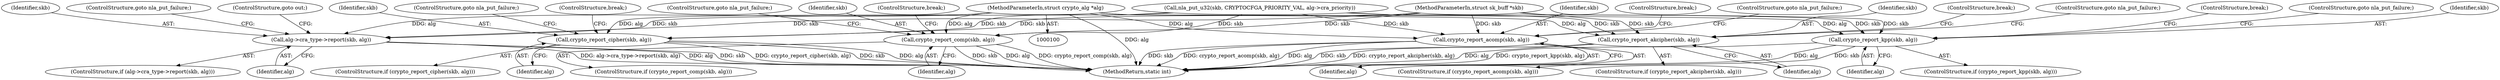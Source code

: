 digraph "0_linux_f43f39958beb206b53292801e216d9b8a660f087_4@pointer" {
"1000101" [label="(MethodParameterIn,struct crypto_alg *alg)"];
"1000212" [label="(Call,alg->cra_type->report(skb, alg))"];
"1000228" [label="(Call,crypto_report_cipher(skb, alg))"];
"1000235" [label="(Call,crypto_report_comp(skb, alg))"];
"1000242" [label="(Call,crypto_report_acomp(skb, alg))"];
"1000249" [label="(Call,crypto_report_akcipher(skb, alg))"];
"1000256" [label="(Call,crypto_report_kpp(skb, alg))"];
"1000246" [label="(ControlStructure,break;)"];
"1000244" [label="(Identifier,alg)"];
"1000249" [label="(Call,crypto_report_akcipher(skb, alg))"];
"1000259" [label="(ControlStructure,goto nla_put_failure;)"];
"1000228" [label="(Call,crypto_report_cipher(skb, alg))"];
"1000101" [label="(MethodParameterIn,struct crypto_alg *alg)"];
"1000237" [label="(Identifier,alg)"];
"1000268" [label="(MethodReturn,static int)"];
"1000235" [label="(Call,crypto_report_comp(skb, alg))"];
"1000103" [label="(MethodParameterIn,struct sk_buff *skb)"];
"1000242" [label="(Call,crypto_report_acomp(skb, alg))"];
"1000227" [label="(ControlStructure,if (crypto_report_cipher(skb, alg)))"];
"1000251" [label="(Identifier,alg)"];
"1000253" [label="(ControlStructure,break;)"];
"1000258" [label="(Identifier,alg)"];
"1000216" [label="(ControlStructure,goto out;)"];
"1000257" [label="(Identifier,skb)"];
"1000239" [label="(ControlStructure,break;)"];
"1000232" [label="(ControlStructure,break;)"];
"1000260" [label="(ControlStructure,break;)"];
"1000229" [label="(Identifier,skb)"];
"1000252" [label="(ControlStructure,goto nla_put_failure;)"];
"1000230" [label="(Identifier,alg)"];
"1000211" [label="(ControlStructure,if (alg->cra_type->report(skb, alg)))"];
"1000238" [label="(ControlStructure,goto nla_put_failure;)"];
"1000231" [label="(ControlStructure,goto nla_put_failure;)"];
"1000241" [label="(ControlStructure,if (crypto_report_acomp(skb, alg)))"];
"1000212" [label="(Call,alg->cra_type->report(skb, alg))"];
"1000214" [label="(Identifier,alg)"];
"1000248" [label="(ControlStructure,if (crypto_report_akcipher(skb, alg)))"];
"1000236" [label="(Identifier,skb)"];
"1000234" [label="(ControlStructure,if (crypto_report_comp(skb, alg)))"];
"1000255" [label="(ControlStructure,if (crypto_report_kpp(skb, alg)))"];
"1000256" [label="(Call,crypto_report_kpp(skb, alg))"];
"1000166" [label="(Call,nla_put_u32(skb, CRYPTOCFGA_PRIORITY_VAL, alg->cra_priority))"];
"1000250" [label="(Identifier,skb)"];
"1000245" [label="(ControlStructure,goto nla_put_failure;)"];
"1000243" [label="(Identifier,skb)"];
"1000213" [label="(Identifier,skb)"];
"1000215" [label="(ControlStructure,goto nla_put_failure;)"];
"1000101" -> "1000100"  [label="AST: "];
"1000101" -> "1000268"  [label="DDG: alg"];
"1000101" -> "1000212"  [label="DDG: alg"];
"1000101" -> "1000228"  [label="DDG: alg"];
"1000101" -> "1000235"  [label="DDG: alg"];
"1000101" -> "1000242"  [label="DDG: alg"];
"1000101" -> "1000249"  [label="DDG: alg"];
"1000101" -> "1000256"  [label="DDG: alg"];
"1000212" -> "1000211"  [label="AST: "];
"1000212" -> "1000214"  [label="CFG: "];
"1000213" -> "1000212"  [label="AST: "];
"1000214" -> "1000212"  [label="AST: "];
"1000215" -> "1000212"  [label="CFG: "];
"1000216" -> "1000212"  [label="CFG: "];
"1000212" -> "1000268"  [label="DDG: alg->cra_type->report(skb, alg)"];
"1000212" -> "1000268"  [label="DDG: alg"];
"1000212" -> "1000268"  [label="DDG: skb"];
"1000166" -> "1000212"  [label="DDG: skb"];
"1000103" -> "1000212"  [label="DDG: skb"];
"1000228" -> "1000227"  [label="AST: "];
"1000228" -> "1000230"  [label="CFG: "];
"1000229" -> "1000228"  [label="AST: "];
"1000230" -> "1000228"  [label="AST: "];
"1000231" -> "1000228"  [label="CFG: "];
"1000232" -> "1000228"  [label="CFG: "];
"1000228" -> "1000268"  [label="DDG: crypto_report_cipher(skb, alg)"];
"1000228" -> "1000268"  [label="DDG: skb"];
"1000228" -> "1000268"  [label="DDG: alg"];
"1000166" -> "1000228"  [label="DDG: skb"];
"1000103" -> "1000228"  [label="DDG: skb"];
"1000235" -> "1000234"  [label="AST: "];
"1000235" -> "1000237"  [label="CFG: "];
"1000236" -> "1000235"  [label="AST: "];
"1000237" -> "1000235"  [label="AST: "];
"1000238" -> "1000235"  [label="CFG: "];
"1000239" -> "1000235"  [label="CFG: "];
"1000235" -> "1000268"  [label="DDG: skb"];
"1000235" -> "1000268"  [label="DDG: alg"];
"1000235" -> "1000268"  [label="DDG: crypto_report_comp(skb, alg)"];
"1000166" -> "1000235"  [label="DDG: skb"];
"1000103" -> "1000235"  [label="DDG: skb"];
"1000242" -> "1000241"  [label="AST: "];
"1000242" -> "1000244"  [label="CFG: "];
"1000243" -> "1000242"  [label="AST: "];
"1000244" -> "1000242"  [label="AST: "];
"1000245" -> "1000242"  [label="CFG: "];
"1000246" -> "1000242"  [label="CFG: "];
"1000242" -> "1000268"  [label="DDG: crypto_report_acomp(skb, alg)"];
"1000242" -> "1000268"  [label="DDG: alg"];
"1000242" -> "1000268"  [label="DDG: skb"];
"1000166" -> "1000242"  [label="DDG: skb"];
"1000103" -> "1000242"  [label="DDG: skb"];
"1000249" -> "1000248"  [label="AST: "];
"1000249" -> "1000251"  [label="CFG: "];
"1000250" -> "1000249"  [label="AST: "];
"1000251" -> "1000249"  [label="AST: "];
"1000252" -> "1000249"  [label="CFG: "];
"1000253" -> "1000249"  [label="CFG: "];
"1000249" -> "1000268"  [label="DDG: alg"];
"1000249" -> "1000268"  [label="DDG: skb"];
"1000249" -> "1000268"  [label="DDG: crypto_report_akcipher(skb, alg)"];
"1000166" -> "1000249"  [label="DDG: skb"];
"1000103" -> "1000249"  [label="DDG: skb"];
"1000256" -> "1000255"  [label="AST: "];
"1000256" -> "1000258"  [label="CFG: "];
"1000257" -> "1000256"  [label="AST: "];
"1000258" -> "1000256"  [label="AST: "];
"1000259" -> "1000256"  [label="CFG: "];
"1000260" -> "1000256"  [label="CFG: "];
"1000256" -> "1000268"  [label="DDG: alg"];
"1000256" -> "1000268"  [label="DDG: skb"];
"1000256" -> "1000268"  [label="DDG: crypto_report_kpp(skb, alg)"];
"1000166" -> "1000256"  [label="DDG: skb"];
"1000103" -> "1000256"  [label="DDG: skb"];
}
